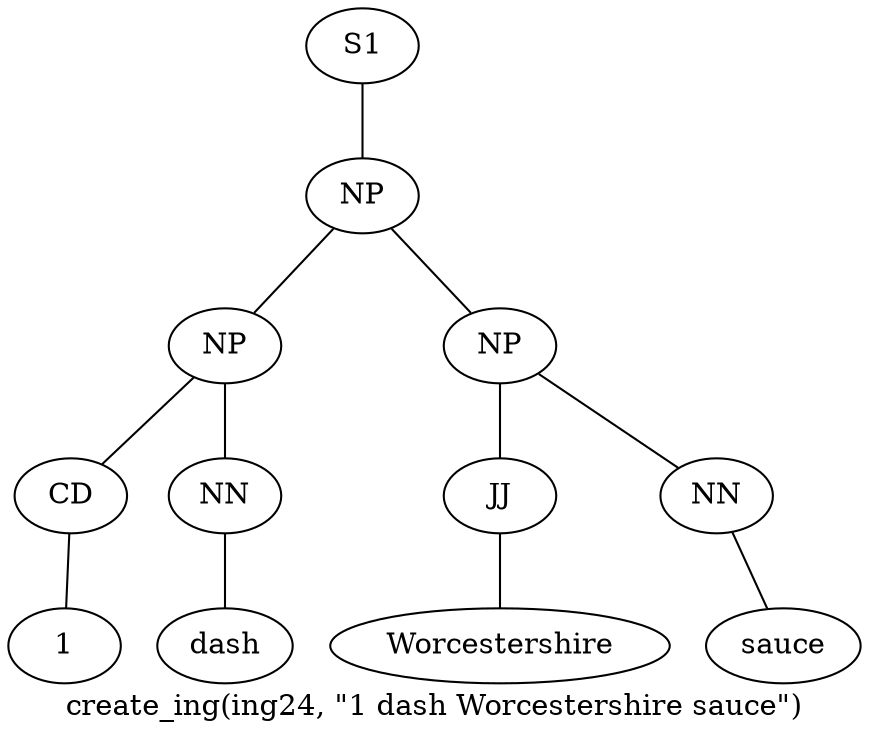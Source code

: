 graph SyntaxGraph {
	label = "create_ing(ing24, \"1 dash Worcestershire sauce\")";
	Node0 [label="S1"];
	Node1 [label="NP"];
	Node2 [label="NP"];
	Node3 [label="CD"];
	Node4 [label="1"];
	Node5 [label="NN"];
	Node6 [label="dash"];
	Node7 [label="NP"];
	Node8 [label="JJ"];
	Node9 [label="Worcestershire"];
	Node10 [label="NN"];
	Node11 [label="sauce"];

	Node0 -- Node1;
	Node1 -- Node2;
	Node1 -- Node7;
	Node2 -- Node3;
	Node2 -- Node5;
	Node3 -- Node4;
	Node5 -- Node6;
	Node7 -- Node8;
	Node7 -- Node10;
	Node8 -- Node9;
	Node10 -- Node11;
}